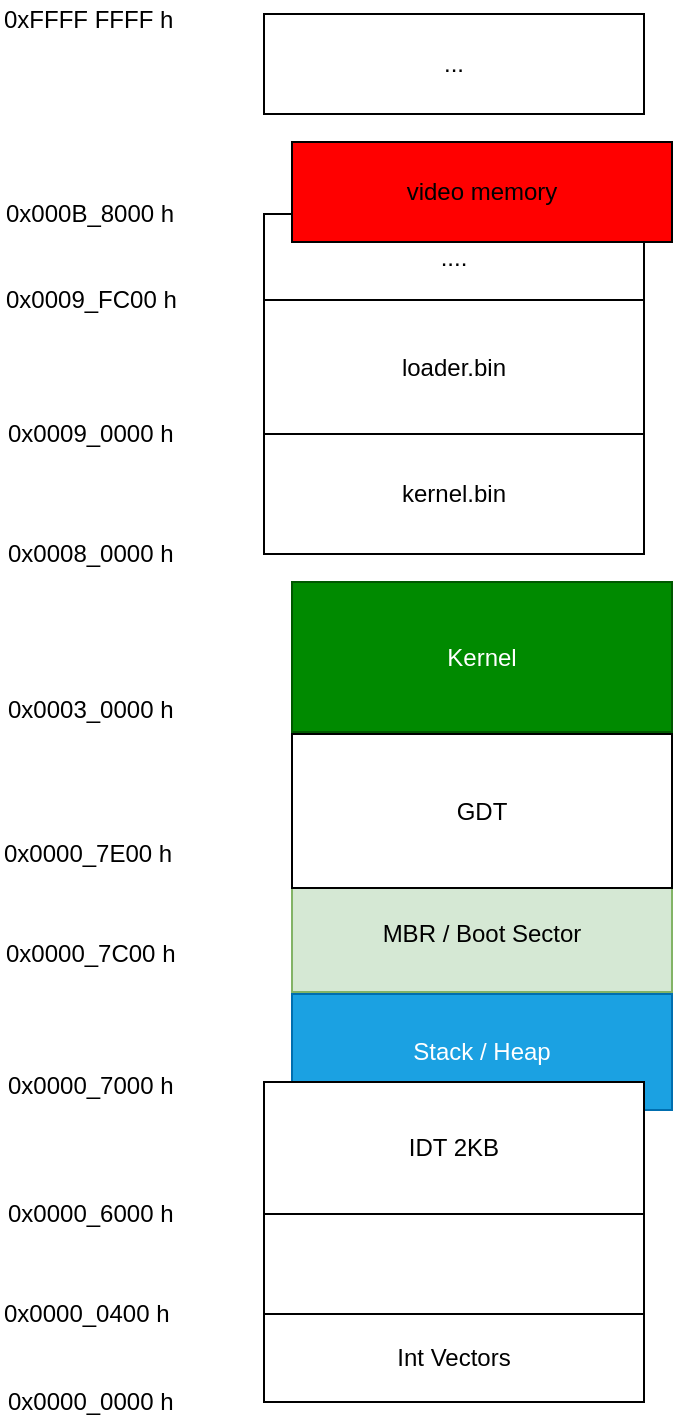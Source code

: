 <mxfile version="11.3.0" type="device" pages="1"><diagram id="3VE-AbwweweSbuBlStzG" name="Page-1"><mxGraphModel dx="1088" dy="1943" grid="1" gridSize="10" guides="1" tooltips="1" connect="1" arrows="1" fold="1" page="1" pageScale="1" pageWidth="850" pageHeight="1100" math="0" shadow="0"><root><mxCell id="0"/><mxCell id="1" parent="0"/><mxCell id="z0SSydU7HAlRTMnA_bG0-12" value="Int Vectors" style="rounded=0;whiteSpace=wrap;html=1;" parent="1" vertex="1"><mxGeometry x="660" y="590" width="190" height="44" as="geometry"/></mxCell><mxCell id="z0SSydU7HAlRTMnA_bG0-13" value="0x0000_0000 h" style="text;html=1;resizable=0;points=[];autosize=1;align=left;verticalAlign=top;spacingTop=-4;" parent="1" vertex="1"><mxGeometry x="530" y="624" width="100" height="20" as="geometry"/></mxCell><mxCell id="z0SSydU7HAlRTMnA_bG0-14" value="0x0000_0400 h" style="text;html=1;resizable=0;points=[];autosize=1;align=left;verticalAlign=top;spacingTop=-4;" parent="1" vertex="1"><mxGeometry x="528" y="580" width="100" height="20" as="geometry"/></mxCell><mxCell id="z0SSydU7HAlRTMnA_bG0-15" value="" style="rounded=0;whiteSpace=wrap;html=1;" parent="1" vertex="1"><mxGeometry x="660" y="540" width="190" height="50" as="geometry"/></mxCell><mxCell id="z0SSydU7HAlRTMnA_bG0-16" value="0x0000_7C00 h" style="text;html=1;resizable=0;points=[];autosize=1;align=left;verticalAlign=top;spacingTop=-4;" parent="1" vertex="1"><mxGeometry x="529" y="400" width="100" height="20" as="geometry"/></mxCell><mxCell id="z0SSydU7HAlRTMnA_bG0-17" value="MBR / Boot Sector" style="rounded=0;whiteSpace=wrap;html=1;fillColor=#d5e8d4;strokeColor=#82b366;" parent="1" vertex="1"><mxGeometry x="674" y="370" width="190" height="59" as="geometry"/></mxCell><mxCell id="z0SSydU7HAlRTMnA_bG0-18" value="0x0000_7E00 h" style="text;html=1;resizable=0;points=[];autosize=1;align=left;verticalAlign=top;spacingTop=-4;" parent="1" vertex="1"><mxGeometry x="528" y="350" width="100" height="20" as="geometry"/></mxCell><mxCell id="z0SSydU7HAlRTMnA_bG0-19" value="Stack / Heap" style="rounded=0;whiteSpace=wrap;html=1;fillColor=#1ba1e2;strokeColor=#006EAF;fontColor=#ffffff;" parent="1" vertex="1"><mxGeometry x="674" y="430" width="190" height="58" as="geometry"/></mxCell><mxCell id="z0SSydU7HAlRTMnA_bG0-20" value="IDT 2KB" style="rounded=0;whiteSpace=wrap;html=1;" parent="1" vertex="1"><mxGeometry x="660" y="474" width="190" height="66" as="geometry"/></mxCell><mxCell id="z0SSydU7HAlRTMnA_bG0-21" value="0x0000_7000 h" style="text;html=1;resizable=0;points=[];autosize=1;align=left;verticalAlign=top;spacingTop=-4;" parent="1" vertex="1"><mxGeometry x="530" y="466" width="100" height="20" as="geometry"/></mxCell><mxCell id="z0SSydU7HAlRTMnA_bG0-22" value="0x0000_6000 h" style="text;html=1;resizable=0;points=[];autosize=1;align=left;verticalAlign=top;spacingTop=-4;" parent="1" vertex="1"><mxGeometry x="530" y="530" width="100" height="20" as="geometry"/></mxCell><mxCell id="z0SSydU7HAlRTMnA_bG0-24" value="GDT" style="rounded=0;whiteSpace=wrap;html=1;" parent="1" vertex="1"><mxGeometry x="674" y="300" width="190" height="77" as="geometry"/></mxCell><mxCell id="z0SSydU7HAlRTMnA_bG0-25" value="0x0003_0000 h" style="text;html=1;resizable=0;points=[];autosize=1;align=left;verticalAlign=top;spacingTop=-4;" parent="1" vertex="1"><mxGeometry x="530" y="278" width="100" height="20" as="geometry"/></mxCell><mxCell id="z0SSydU7HAlRTMnA_bG0-26" value="0x0008_0000 h" style="text;html=1;resizable=0;points=[];autosize=1;align=left;verticalAlign=top;spacingTop=-4;" parent="1" vertex="1"><mxGeometry x="530" y="200" width="100" height="20" as="geometry"/></mxCell><mxCell id="z0SSydU7HAlRTMnA_bG0-27" value="Kernel" style="rounded=0;whiteSpace=wrap;html=1;fillColor=#008a00;strokeColor=#005700;fontColor=#ffffff;" parent="1" vertex="1"><mxGeometry x="674" y="224" width="190" height="75" as="geometry"/></mxCell><mxCell id="z0SSydU7HAlRTMnA_bG0-28" value="kernel.bin" style="rounded=0;whiteSpace=wrap;html=1;" parent="1" vertex="1"><mxGeometry x="660" y="150" width="190" height="60" as="geometry"/></mxCell><mxCell id="z0SSydU7HAlRTMnA_bG0-29" value="0x0009_0000 h" style="text;html=1;resizable=0;points=[];autosize=1;align=left;verticalAlign=top;spacingTop=-4;" parent="1" vertex="1"><mxGeometry x="530" y="140" width="100" height="20" as="geometry"/></mxCell><mxCell id="uS47ruJKsRVW0lwit6UW-1" value="loader.bin" style="rounded=0;whiteSpace=wrap;html=1;" parent="1" vertex="1"><mxGeometry x="660" y="83" width="190" height="67" as="geometry"/></mxCell><mxCell id="uS47ruJKsRVW0lwit6UW-2" value="0x0009_FC00 h" style="text;html=1;resizable=0;points=[];autosize=1;align=left;verticalAlign=top;spacingTop=-4;" parent="1" vertex="1"><mxGeometry x="529" y="73" width="100" height="20" as="geometry"/></mxCell><mxCell id="uS47ruJKsRVW0lwit6UW-3" value="...." style="rounded=0;whiteSpace=wrap;html=1;" parent="1" vertex="1"><mxGeometry x="660" y="40" width="190" height="43" as="geometry"/></mxCell><mxCell id="uS47ruJKsRVW0lwit6UW-4" value="video memory" style="rounded=0;whiteSpace=wrap;html=1;fillColor=#FF0000;" parent="1" vertex="1"><mxGeometry x="674" y="4" width="190" height="50" as="geometry"/></mxCell><mxCell id="uS47ruJKsRVW0lwit6UW-5" value="0x000B_8000 h" style="text;html=1;resizable=0;points=[];autosize=1;align=left;verticalAlign=top;spacingTop=-4;" parent="1" vertex="1"><mxGeometry x="529" y="30" width="100" height="20" as="geometry"/></mxCell><mxCell id="uS47ruJKsRVW0lwit6UW-6" value="..." style="rounded=0;whiteSpace=wrap;html=1;" parent="1" vertex="1"><mxGeometry x="660" y="-60" width="190" height="50" as="geometry"/></mxCell><mxCell id="uS47ruJKsRVW0lwit6UW-9" value="0xFFFF FFFF h" style="text;html=1;resizable=0;points=[];autosize=1;align=left;verticalAlign=top;spacingTop=-4;" parent="1" vertex="1"><mxGeometry x="528" y="-67" width="100" height="20" as="geometry"/></mxCell></root></mxGraphModel></diagram></mxfile>